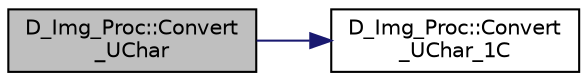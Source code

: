 digraph "D_Img_Proc::Convert_UChar"
{
 // LATEX_PDF_SIZE
  edge [fontname="Helvetica",fontsize="10",labelfontname="Helvetica",labelfontsize="10"];
  node [fontname="Helvetica",fontsize="10",shape=record];
  rankdir="LR";
  Node1 [label="D_Img_Proc::Convert\l_UChar",height=0.2,width=0.4,color="black", fillcolor="grey75", style="filled", fontcolor="black",tooltip=" "];
  Node1 -> Node2 [color="midnightblue",fontsize="10",style="solid",fontname="Helvetica"];
  Node2 [label="D_Img_Proc::Convert\l_UChar_1C",height=0.2,width=0.4,color="black", fillcolor="white", style="filled",URL="$class_d___img___proc.html#a8ac0c5e84db9b9820474d4335aba1e4f",tooltip=" "];
}
